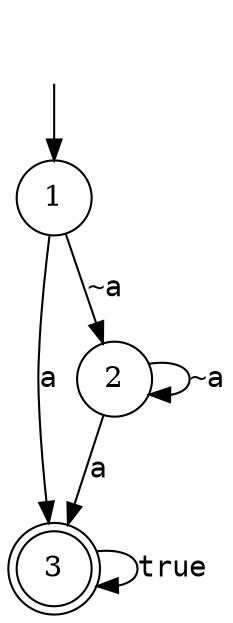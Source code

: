 digraph MONA_DFA {
 rankdir = TB;
 center = true;

 edge [fontname = Courier];
 node [height = .5, width = .5];
 node [shape = doublecircle]; 3;
 node [shape = circle]; 1;
 init [shape = plaintext, label = ""];
 init -> 1;
 1 -> 2 [label="~a"];
 1 -> 3 [label="a"];
 2 -> 2 [label="~a"];
 2 -> 3 [label="a"];
 3 -> 3 [label="true"];
}